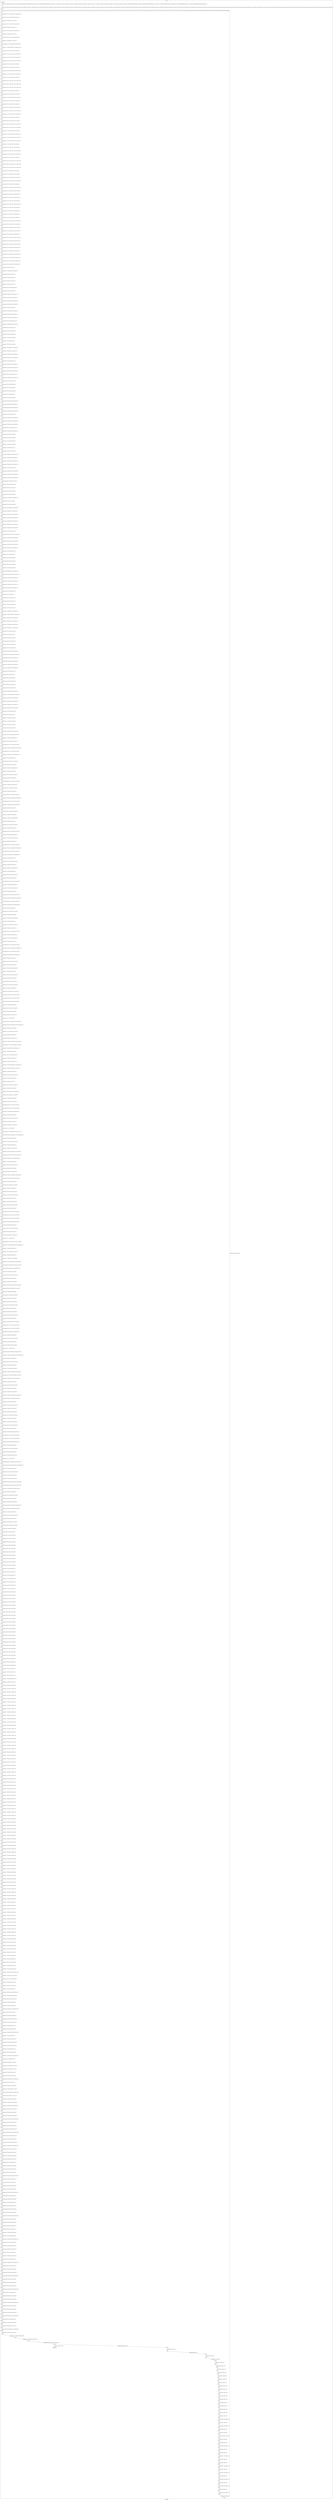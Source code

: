 digraph G {
label="Btor2XCFA";
subgraph cluster_0 {
label="main";
main_init[];
l1[];
l3[];
l4[];
l5[];
l6[];
l7[];
l8[];
l9[];
l10[];
l11[];
l12[];
l13[];
l14[];
l15[];
l16[];
l17[];
l18[];
l19[];
l20[];
l21[];
l22[];
l23[];
l24[];
l25[];
l26[];
l27[];
l28[];
l29[];
l30[];
l31[];
l32[];
l33[];
l34[];
l35[];
l36[];
l37[];
l38[];
l39[];
l40[];
l41[];
l42[];
l43[];
l44[];
l45[];
l46[];
l47[];
l48[];
l49[];
l50[];
l51[];
l52[];
l53[];
l54[];
l55[];
l56[];
l57[];
l58[];
l59[];
l60[];
l61[];
l62[];
l63[];
l64[];
l65[];
l66[];
l67[];
l68[];
l69[];
l70[];
l71[];
l72[];
l73[];
l74[];
l75[];
l76[];
l77[];
l78[];
l79[];
l80[];
l81[];
l82[];
l83[];
l84[];
l85[];
l86[];
l87[];
l88[];
l89[];
l90[];
l91[];
l92[];
l93[];
l94[];
l95[];
l96[];
l97[];
l98[];
l99[];
l100[];
l101[];
l102[];
l103[];
l104[];
l105[];
l106[];
l107[];
l108[];
l109[];
l110[];
l111[];
l112[];
l113[];
l114[];
l115[];
l116[];
l117[];
l118[];
l119[];
l120[];
l121[];
l122[];
l123[];
l124[];
l125[];
l126[];
l127[];
l128[];
l129[];
l130[];
l131[];
l132[];
l133[];
l134[];
l135[];
l136[];
l137[];
l138[];
l139[];
l140[];
l141[];
l142[];
l143[];
l144[];
l145[];
l146[];
l147[];
l148[];
l149[];
l150[];
l151[];
l152[];
l153[];
l154[];
l155[];
l156[];
l157[];
l158[];
l159[];
l160[];
l161[];
l162[];
l163[];
l164[];
l165[];
l166[];
l167[];
l168[];
l169[];
l170[];
l171[];
l172[];
l173[];
l174[];
l175[];
l176[];
l177[];
l178[];
l179[];
l180[];
l181[];
l182[];
l183[];
l184[];
l185[];
l186[];
l187[];
l188[];
l189[];
l190[];
l191[];
l192[];
l193[];
l194[];
l195[];
l196[];
l197[];
l198[];
l199[];
l200[];
l201[];
l202[];
l203[];
l204[];
l205[];
l206[];
l207[];
l208[];
l209[];
l210[];
l211[];
l212[];
l213[];
l214[];
l215[];
l216[];
l217[];
l218[];
l219[];
l220[];
l221[];
l222[];
l223[];
l224[];
l225[];
l226[];
l227[];
l228[];
l229[];
l230[];
l231[];
l232[];
l233[];
l234[];
l235[];
l236[];
l237[];
l238[];
l239[];
l240[];
l241[];
l242[];
l243[];
l244[];
l245[];
l246[];
l247[];
l248[];
l249[];
l250[];
l251[];
l252[];
l253[];
l254[];
l255[];
l256[];
l257[];
l258[];
l259[];
l260[];
l261[];
l262[];
l263[];
l264[];
l265[];
l266[];
l267[];
l268[];
l269[];
l270[];
l271[];
l272[];
l273[];
l274[];
l275[];
l276[];
l277[];
l278[];
l279[];
l280[];
l281[];
l282[];
l283[];
l284[];
l285[];
l286[];
l287[];
l288[];
l289[];
l290[];
l291[];
l292[];
l293[];
l294[];
l295[];
l296[];
l297[];
l298[];
l299[];
l300[];
l301[];
l302[];
l303[];
l304[];
l305[];
l306[];
l307[];
l308[];
l309[];
l310[];
l311[];
l312[];
l313[];
l314[];
l315[];
l316[];
l317[];
l318[];
l319[];
l320[];
l321[];
l322[];
l323[];
l324[];
l325[];
l326[];
l327[];
l328[];
l329[];
l330[];
l331[];
l332[];
l333[];
l334[];
l335[];
l336[];
l337[];
l338[];
l339[];
l340[];
l341[];
l342[];
l343[];
l344[];
l345[];
l346[];
l347[];
l348[];
l349[];
l350[];
l351[];
l352[];
l353[];
l354[];
l355[];
l356[];
l357[];
l358[];
l359[];
l360[];
l361[];
l362[];
l363[];
l364[];
l365[];
l366[];
l367[];
l368[];
l369[];
l370[];
l371[];
l372[];
l373[];
l374[];
l375[];
l376[];
l377[];
l378[];
l379[];
l380[];
l381[];
l382[];
l383[];
l384[];
l385[];
l386[];
l387[];
l388[];
l389[];
l390[];
l391[];
l392[];
l393[];
l394[];
l395[];
l396[];
l397[];
l398[];
l399[];
l400[];
l401[];
l402[];
l403[];
l404[];
l405[];
l406[];
l407[];
l408[];
l409[];
l410[];
l411[];
l412[];
l413[];
l414[];
l415[];
l416[];
l417[];
l418[];
l419[];
l420[];
l421[];
l422[];
l423[];
l424[];
l425[];
l426[];
l427[];
l428[];
l429[];
l430[];
l431[];
l432[];
l433[];
l434[];
l435[];
l436[];
l437[];
l438[];
l439[];
l440[];
l441[];
l442[];
l443[];
l444[];
l445[];
l446[];
l447[];
l448[];
l449[];
l450[];
l451[];
l452[];
l453[];
l454[];
l455[];
l456[];
l457[];
l458[];
l459[];
l460[];
l461[];
l462[];
l463[];
l464[];
l465[];
l466[];
l467[];
l468[];
l469[];
l470[];
l471[];
l472[];
l473[];
l474[];
l475[];
l476[];
l477[];
l478[];
l479[];
l480[];
l481[];
l482[];
l483[];
l484[];
l485[];
l486[];
l487[];
l488[];
l489[];
l490[];
l491[];
l492[];
l493[];
l494[];
l495[];
l496[];
l497[];
l498[];
l499[];
l500[];
l501[];
l502[];
l503[];
l504[];
l505[];
l506[];
l507[];
l508[];
l509[];
l510[];
l511[];
l512[];
l513[];
l514[];
l515[];
l516[];
l517[];
l518[];
l519[];
l520[];
l521[];
l522[];
l523[];
l524[];
l525[];
l526[];
l527[];
l528[];
l529[];
l530[];
l531[];
l532[];
l533[];
l534[];
l535[];
l536[];
l537[];
l538[];
l539[];
l540[];
l541[];
l542[];
l543[];
l544[];
l545[];
l546[];
l547[];
l548[];
l549[];
l550[];
l551[];
l552[];
l553[];
l554[];
l555[];
l556[];
l557[];
l558[];
l559[];
l560[];
l561[];
l562[];
l563[];
l564[];
l565[];
l566[];
l567[];
l568[];
l569[];
l570[];
l571[];
l572[];
l573[];
l574[];
l575[];
l576[];
l577[];
l578[];
l579[];
l580[];
l581[];
l582[];
l583[];
l584[];
l585[];
l586[];
l587[];
l588[];
l589[];
l590[];
l591[];
l592[];
l593[];
l594[];
l595[];
l596[];
l597[];
l598[];
l599[];
l600[];
l601[];
l602[];
l603[];
l604[];
l605[];
l606[];
l607[];
l608[];
l609[];
l610[];
l611[];
l612[];
l613[];
l614[];
l615[];
l616[];
l617[];
l618[];
l619[];
l620[];
l621[];
l622[];
l623[];
l624[];
l625[];
l626[];
l627[];
l628[];
l629[];
l630[];
l631[];
l632[];
l633[];
l634[];
l635[];
l636[];
l637[];
l638[];
l639[];
l640[];
l641[];
l642[];
l643[];
l644[];
l645[];
l646[];
l647[];
l648[];
l649[];
l650[];
l651[];
l652[];
l653[];
l654[];
l655[];
l656[];
l657[];
l658[];
l659[];
l660[];
l661[];
l662[];
l663[];
l664[];
l665[];
l666[];
l667[];
l668[];
l669[];
l670[];
l671[];
l672[];
l673[];
l674[];
l675[];
l676[];
l677[];
l678[];
l679[];
l680[];
l681[];
l682[];
l683[];
l684[];
l685[];
l686[];
l687[];
l688[];
l689[];
l690[];
l691[];
l692[];
l693[];
l694[];
l695[];
l696[];
l697[];
l698[];
l699[];
l700[];
l701[];
l702[];
l703[];
main_error[];
l704[];
l705[];
l706[];
l707[];
l708[];
l709[];
l710[];
l711[];
l712[];
l713[];
l714[];
l715[];
l716[];
l717[];
l718[];
l719[];
l720[];
l721[];
l722[];
l723[];
l724[];
l725[];
l726[];
l727[];
l728[];
l729[];
l730[];
l731[];
l732[];
l733[];
l734[];
l735[];
l736[];
l737[];
l738[];
l739[];
l740[];
l741[];
l742[];
l743[];
l744[];
l745[];
l746[];
l747[];
l748[];
l749[];
main_init -> l1 [label="[(assign const_5 #b00000000),(assign const_46 #b0),(assign const_99 #b00000000000000000000000000000001),(assign const_100 #b00000000000000000000000000000000),(assign const_114 #b00000010),(assign const_116 #b00000001),(assign const_118 #b00000000),(assign const_203 #b00010111),(assign const_204 #b11111111),(assign const_213 #b00011000),(assign const_222 #b00001110),(assign const_231 #b00000110),(assign const_501 #b000000000000000000000000),(assign const_503 #b00000000000000000000000000010111),(assign const_537 #b00000000000000000000000000011000),(assign const_571 #b00000000000000000000000000001110),(assign const_605 #b00000000000000000000000000000110)] "];
l3 -> l4 [label="[(havoc input_113),(havoc input_115),(havoc input_117),(havoc input_119),(havoc input_125),(havoc input_128),(havoc input_133),(havoc input_134),(havoc input_135),(havoc input_136),(havoc input_142),(havoc input_145),(havoc input_150),(havoc input_151),(havoc input_152),(havoc input_153),(havoc input_159),(havoc input_162),(havoc input_167),(havoc input_168),(havoc input_169),(havoc input_170),(havoc input_176),(havoc input_179),(havoc input_184),(havoc input_185),(havoc input_186),(havoc input_187),(havoc input_193),(havoc input_196),(havoc input_201),(havoc input_202),(havoc input_211),(havoc input_212),(havoc input_220),(havoc input_221),(havoc input_229),(havoc input_230),(havoc input_238),(havoc input_239),(havoc input_253),(havoc input_273),(havoc input_293),(havoc input_313),(havoc input_333)] "];
l4 -> l5 [label="[(assign ternary_101 (ite (= (bvnot state_49) #b1) const_99 const_100))] "];
l5 -> l6 [label="[(assign ternary_102 (ite (= state_55 #b1) const_99 const_100))] "];
l6 -> l7 [label="[(assign binary_103 (bvadd ternary_101 ternary_102))] "];
l7 -> l8 [label="[(assign ternary_104 (ite (= state_61 #b1) const_99 const_100))] "];
l8 -> l9 [label="[(assign binary_105 (bvadd binary_103 ternary_104))] "];
l9 -> l10 [label="[(assign ternary_106 (ite (= state_67 #b1) const_99 const_100))] "];
l10 -> l11 [label="[(assign binary_107 (bvadd binary_105 ternary_106))] "];
l11 -> l12 [label="[(assign ternary_108 (ite (= state_73 #b1) const_99 const_100))] "];
l12 -> l13 [label="[(assign binary_109 (bvadd binary_107 ternary_108))] "];
l13 -> l14 [label="[(assign comparison_110 (ite (bvule binary_109 const_99) #b1 #b0))] "];
l14 -> l15 [label="[(assign binary_111 (bvand (bvnot state_97) (bvnot comparison_110)))] "];
l15 -> l16 [label="[(assign ternary_120 (ite (= input_119 #b1) const_118 state_6))] "];
l16 -> l17 [label="[(assign ternary_121 (ite (= input_117 #b1) const_118 ternary_120))] "];
l17 -> l18 [label="[(assign ternary_122 (ite (= input_115 #b1) const_116 ternary_121))] "];
l18 -> l19 [label="[(assign ternary_123 (ite (= input_113 #b1) const_114 ternary_122))] "];
l19 -> l20 [label="[(assign ternary_126 (ite (= input_125 #b1) state_36 state_8))] "];
l20 -> l21 [label="[(assign ternary_129 (ite (= input_119 #b1) const_118 state_10))] "];
l21 -> l22 [label="[(assign ternary_130 (ite (= input_128 #b1) const_118 ternary_129))] "];
l22 -> l23 [label="[(assign ternary_131 (ite (= input_115 #b1) const_116 ternary_130))] "];
l23 -> l24 [label="[(assign ternary_137 (ite (= input_136 #b1) const_118 state_12))] "];
l24 -> l25 [label="[(assign ternary_138 (ite (= input_135 #b1) const_118 ternary_137))] "];
l25 -> l26 [label="[(assign ternary_139 (ite (= input_134 #b1) const_116 ternary_138))] "];
l26 -> l27 [label="[(assign ternary_140 (ite (= input_133 #b1) const_114 ternary_139))] "];
l27 -> l28 [label="[(assign ternary_143 (ite (= input_142 #b1) state_38 state_14))] "];
l28 -> l29 [label="[(assign ternary_146 (ite (= input_136 #b1) const_118 state_16))] "];
l29 -> l30 [label="[(assign ternary_147 (ite (= input_145 #b1) const_118 ternary_146))] "];
l30 -> l31 [label="[(assign ternary_148 (ite (= input_134 #b1) const_116 ternary_147))] "];
l31 -> l32 [label="[(assign ternary_154 (ite (= input_153 #b1) const_118 state_18))] "];
l32 -> l33 [label="[(assign ternary_155 (ite (= input_152 #b1) const_118 ternary_154))] "];
l33 -> l34 [label="[(assign ternary_156 (ite (= input_151 #b1) const_116 ternary_155))] "];
l34 -> l35 [label="[(assign ternary_157 (ite (= input_150 #b1) const_114 ternary_156))] "];
l35 -> l36 [label="[(assign ternary_160 (ite (= input_159 #b1) state_40 state_20))] "];
l36 -> l37 [label="[(assign ternary_163 (ite (= input_153 #b1) const_118 state_22))] "];
l37 -> l38 [label="[(assign ternary_164 (ite (= input_162 #b1) const_118 ternary_163))] "];
l38 -> l39 [label="[(assign ternary_165 (ite (= input_151 #b1) const_116 ternary_164))] "];
l39 -> l40 [label="[(assign ternary_171 (ite (= input_170 #b1) const_118 state_24))] "];
l40 -> l41 [label="[(assign ternary_172 (ite (= input_169 #b1) const_118 ternary_171))] "];
l41 -> l42 [label="[(assign ternary_173 (ite (= input_168 #b1) const_116 ternary_172))] "];
l42 -> l43 [label="[(assign ternary_174 (ite (= input_167 #b1) const_114 ternary_173))] "];
l43 -> l44 [label="[(assign ternary_177 (ite (= input_176 #b1) state_42 state_26))] "];
l44 -> l45 [label="[(assign ternary_180 (ite (= input_170 #b1) const_118 state_28))] "];
l45 -> l46 [label="[(assign ternary_181 (ite (= input_179 #b1) const_118 ternary_180))] "];
l46 -> l47 [label="[(assign ternary_182 (ite (= input_168 #b1) const_116 ternary_181))] "];
l47 -> l48 [label="[(assign ternary_188 (ite (= input_187 #b1) const_118 state_30))] "];
l48 -> l49 [label="[(assign ternary_189 (ite (= input_186 #b1) const_118 ternary_188))] "];
l49 -> l50 [label="[(assign ternary_190 (ite (= input_185 #b1) const_116 ternary_189))] "];
l50 -> l51 [label="[(assign ternary_191 (ite (= input_184 #b1) const_114 ternary_190))] "];
l51 -> l52 [label="[(assign ternary_194 (ite (= input_193 #b1) state_44 state_32))] "];
l52 -> l53 [label="[(assign ternary_197 (ite (= input_187 #b1) const_118 state_34))] "];
l53 -> l54 [label="[(assign ternary_198 (ite (= input_196 #b1) const_118 ternary_197))] "];
l54 -> l55 [label="[(assign ternary_199 (ite (= input_185 #b1) const_116 ternary_198))] "];
l55 -> l56 [label="[(assign ternary_205 (ite (= input_186 #b1) const_204 state_36))] "];
l56 -> l57 [label="[(assign ternary_206 (ite (= input_185 #b1) const_203 ternary_205))] "];
l57 -> l58 [label="[(assign ternary_207 (ite (= input_202 #b1) state_32 ternary_206))] "];
l58 -> l59 [label="[(assign ternary_208 (ite (= input_184 #b1) state_32 ternary_207))] "];
l59 -> l60 [label="[(assign ternary_209 (ite (= input_201 #b1) state_32 ternary_208))] "];
l60 -> l61 [label="[(assign ternary_214 (ite (= input_117 #b1) const_204 state_38))] "];
l61 -> l62 [label="[(assign ternary_215 (ite (= input_115 #b1) const_213 ternary_214))] "];
l62 -> l63 [label="[(assign ternary_216 (ite (= input_212 #b1) state_8 ternary_215))] "];
l63 -> l64 [label="[(assign ternary_217 (ite (= input_113 #b1) state_8 ternary_216))] "];
l64 -> l65 [label="[(assign ternary_218 (ite (= input_211 #b1) state_8 ternary_217))] "];
l65 -> l66 [label="[(assign ternary_223 (ite (= input_135 #b1) const_204 state_40))] "];
l66 -> l67 [label="[(assign ternary_224 (ite (= input_134 #b1) const_222 ternary_223))] "];
l67 -> l68 [label="[(assign ternary_225 (ite (= input_221 #b1) state_14 ternary_224))] "];
l68 -> l69 [label="[(assign ternary_226 (ite (= input_133 #b1) state_14 ternary_225))] "];
l69 -> l70 [label="[(assign ternary_227 (ite (= input_220 #b1) state_14 ternary_226))] "];
l70 -> l71 [label="[(assign ternary_232 (ite (= input_152 #b1) const_204 state_42))] "];
l71 -> l72 [label="[(assign ternary_233 (ite (= input_151 #b1) const_231 ternary_232))] "];
l72 -> l73 [label="[(assign ternary_234 (ite (= input_230 #b1) state_20 ternary_233))] "];
l73 -> l74 [label="[(assign ternary_235 (ite (= input_150 #b1) state_20 ternary_234))] "];
l74 -> l75 [label="[(assign ternary_236 (ite (= input_229 #b1) state_20 ternary_235))] "];
l75 -> l76 [label="[(assign ternary_240 (ite (= input_169 #b1) const_204 state_44))] "];
l76 -> l77 [label="[(assign ternary_241 (ite (= input_168 #b1) const_118 ternary_240))] "];
l77 -> l78 [label="[(assign ternary_242 (ite (= input_239 #b1) state_26 ternary_241))] "];
l78 -> l79 [label="[(assign ternary_243 (ite (= input_167 #b1) state_26 ternary_242))] "];
l79 -> l80 [label="[(assign ternary_244 (ite (= input_238 #b1) state_26 ternary_243))] "];
l80 -> l81 [label="[(assign binary_246 (bvor state_47 input_119))] "];
l81 -> l82 [label="[(assign binary_247 (bvand binary_246 (bvnot input_125)))] "];
l82 -> l83 [label="[(assign binary_248 (bvor binary_247 input_117))] "];
l83 -> l84 [label="[(assign binary_249 (bvor binary_248 input_212))] "];
l84 -> l85 [label="[(assign binary_250 (bvor binary_249 input_113))] "];
l85 -> l86 [label="[(assign binary_251 (bvor binary_250 input_211))] "];
l86 -> l87 [label="[(assign binary_254 (bvor (bvnot state_49) input_253))] "];
l87 -> l88 [label="[(assign binary_255 (bvor binary_254 input_128))] "];
l88 -> l89 [label="[(assign binary_256 (bvand binary_255 (bvnot input_117)))] "];
l89 -> l90 [label="[(assign binary_258 (bvand state_51 (bvnot input_253)))] "];
l90 -> l91 [label="[(assign binary_259 (bvand binary_258 (bvnot input_119)))] "];
l91 -> l92 [label="[(assign binary_260 (bvand binary_259 (bvnot input_128)))] "];
l92 -> l93 [label="[(assign binary_261 (bvor binary_260 input_125))] "];
l93 -> l94 [label="[(assign binary_262 (bvand binary_261 (bvnot input_212)))] "];
l94 -> l95 [label="[(assign binary_263 (bvand binary_262 (bvnot input_113)))] "];
l95 -> l96 [label="[(assign binary_264 (bvand binary_263 (bvnot input_211)))] "];
l96 -> l97 [label="[(assign binary_266 (bvor (bvnot state_53) input_136))] "];
l97 -> l98 [label="[(assign binary_267 (bvand binary_266 (bvnot input_142)))] "];
l98 -> l99 [label="[(assign binary_268 (bvor binary_267 input_135))] "];
l99 -> l100 [label="[(assign binary_269 (bvor binary_268 input_221))] "];
l100 -> l101 [label="[(assign binary_270 (bvor binary_269 input_133))] "];
l101 -> l102 [label="[(assign binary_271 (bvor binary_270 input_220))] "];
l102 -> l103 [label="[(assign binary_274 (bvor state_55 input_273))] "];
l103 -> l104 [label="[(assign binary_275 (bvor binary_274 input_145))] "];
l104 -> l105 [label="[(assign binary_276 (bvand binary_275 (bvnot input_135)))] "];
l105 -> l106 [label="[(assign binary_278 (bvand state_57 (bvnot input_273)))] "];
l106 -> l107 [label="[(assign binary_279 (bvand binary_278 (bvnot input_136)))] "];
l107 -> l108 [label="[(assign binary_280 (bvand binary_279 (bvnot input_145)))] "];
l108 -> l109 [label="[(assign binary_281 (bvor binary_280 input_142))] "];
l109 -> l110 [label="[(assign binary_282 (bvand binary_281 (bvnot input_221)))] "];
l110 -> l111 [label="[(assign binary_283 (bvand binary_282 (bvnot input_133)))] "];
l111 -> l112 [label="[(assign binary_284 (bvand binary_283 (bvnot input_220)))] "];
l112 -> l113 [label="[(assign binary_286 (bvor (bvnot state_59) input_153))] "];
l113 -> l114 [label="[(assign binary_287 (bvand binary_286 (bvnot input_159)))] "];
l114 -> l115 [label="[(assign binary_288 (bvor binary_287 input_152))] "];
l115 -> l116 [label="[(assign binary_289 (bvor binary_288 input_230))] "];
l116 -> l117 [label="[(assign binary_290 (bvor binary_289 input_150))] "];
l117 -> l118 [label="[(assign binary_291 (bvor binary_290 input_229))] "];
l118 -> l119 [label="[(assign binary_294 (bvor state_61 input_293))] "];
l119 -> l120 [label="[(assign binary_295 (bvor binary_294 input_162))] "];
l120 -> l121 [label="[(assign binary_296 (bvand binary_295 (bvnot input_152)))] "];
l121 -> l122 [label="[(assign binary_298 (bvand state_63 (bvnot input_293)))] "];
l122 -> l123 [label="[(assign binary_299 (bvand binary_298 (bvnot input_153)))] "];
l123 -> l124 [label="[(assign binary_300 (bvand binary_299 (bvnot input_162)))] "];
l124 -> l125 [label="[(assign binary_301 (bvor binary_300 input_159))] "];
l125 -> l126 [label="[(assign binary_302 (bvand binary_301 (bvnot input_230)))] "];
l126 -> l127 [label="[(assign binary_303 (bvand binary_302 (bvnot input_150)))] "];
l127 -> l128 [label="[(assign binary_304 (bvand binary_303 (bvnot input_229)))] "];
l128 -> l129 [label="[(assign binary_306 (bvor (bvnot state_65) input_170))] "];
l129 -> l130 [label="[(assign binary_307 (bvand binary_306 (bvnot input_176)))] "];
l130 -> l131 [label="[(assign binary_308 (bvor binary_307 input_169))] "];
l131 -> l132 [label="[(assign binary_309 (bvor binary_308 input_239))] "];
l132 -> l133 [label="[(assign binary_310 (bvor binary_309 input_167))] "];
l133 -> l134 [label="[(assign binary_311 (bvor binary_310 input_238))] "];
l134 -> l135 [label="[(assign binary_314 (bvor state_67 input_313))] "];
l135 -> l136 [label="[(assign binary_315 (bvor binary_314 input_179))] "];
l136 -> l137 [label="[(assign binary_316 (bvand binary_315 (bvnot input_169)))] "];
l137 -> l138 [label="[(assign binary_318 (bvand state_69 (bvnot input_313)))] "];
l138 -> l139 [label="[(assign binary_319 (bvand binary_318 (bvnot input_170)))] "];
l139 -> l140 [label="[(assign binary_320 (bvand binary_319 (bvnot input_179)))] "];
l140 -> l141 [label="[(assign binary_321 (bvor binary_320 input_176))] "];
l141 -> l142 [label="[(assign binary_322 (bvand binary_321 (bvnot input_239)))] "];
l142 -> l143 [label="[(assign binary_323 (bvand binary_322 (bvnot input_167)))] "];
l143 -> l144 [label="[(assign binary_324 (bvand binary_323 (bvnot input_238)))] "];
l144 -> l145 [label="[(assign binary_326 (bvor (bvnot state_71) input_187))] "];
l145 -> l146 [label="[(assign binary_327 (bvor binary_326 input_186))] "];
l146 -> l147 [label="[(assign binary_328 (bvor binary_327 input_202))] "];
l147 -> l148 [label="[(assign binary_329 (bvor binary_328 input_184))] "];
l148 -> l149 [label="[(assign binary_330 (bvor binary_329 input_201))] "];
l149 -> l150 [label="[(assign binary_331 (bvand binary_330 (bvnot input_193)))] "];
l150 -> l151 [label="[(assign binary_334 (bvor state_73 input_333))] "];
l151 -> l152 [label="[(assign binary_335 (bvor binary_334 input_196))] "];
l152 -> l153 [label="[(assign binary_336 (bvand binary_335 (bvnot input_186)))] "];
l153 -> l154 [label="[(assign binary_338 (bvand state_75 (bvnot input_333)))] "];
l154 -> l155 [label="[(assign binary_339 (bvand binary_338 (bvnot input_187)))] "];
l155 -> l156 [label="[(assign binary_340 (bvand binary_339 (bvnot input_196)))] "];
l156 -> l157 [label="[(assign binary_341 (bvand binary_340 (bvnot input_202)))] "];
l157 -> l158 [label="[(assign binary_342 (bvand binary_341 (bvnot input_184)))] "];
l158 -> l159 [label="[(assign binary_343 (bvand binary_342 (bvnot input_201)))] "];
l159 -> l160 [label="[(assign binary_344 (bvor binary_343 input_193))] "];
l160 -> l161 [label="[(assign binary_346 (bvand (bvnot state_77) (bvnot input_186)))] "];
l161 -> l162 [label="[(assign binary_347 (bvand binary_346 (bvnot input_185)))] "];
l162 -> l163 [label="[(assign binary_348 (bvand binary_347 (bvnot input_202)))] "];
l163 -> l164 [label="[(assign binary_349 (bvand binary_348 (bvnot input_184)))] "];
l164 -> l165 [label="[(assign binary_350 (bvand binary_349 (bvnot input_201)))] "];
l165 -> l166 [label="[(assign binary_351 (bvor binary_350 input_125))] "];
l166 -> l167 [label="[(assign binary_353 (bvor state_79 input_186))] "];
l167 -> l168 [label="[(assign binary_354 (bvor binary_353 input_185))] "];
l168 -> l169 [label="[(assign binary_355 (bvor binary_354 input_202))] "];
l169 -> l170 [label="[(assign binary_356 (bvor binary_355 input_184))] "];
l170 -> l171 [label="[(assign binary_357 (bvor binary_356 input_201))] "];
l171 -> l172 [label="[(assign binary_358 (bvand binary_357 (bvnot input_125)))] "];
l172 -> l173 [label="[(assign binary_360 (bvand (bvnot state_81) (bvnot input_117)))] "];
l173 -> l174 [label="[(assign binary_361 (bvand binary_360 (bvnot input_115)))] "];
l174 -> l175 [label="[(assign binary_362 (bvand binary_361 (bvnot input_212)))] "];
l175 -> l176 [label="[(assign binary_363 (bvand binary_362 (bvnot input_113)))] "];
l176 -> l177 [label="[(assign binary_364 (bvand binary_363 (bvnot input_211)))] "];
l177 -> l178 [label="[(assign binary_365 (bvor binary_364 input_142))] "];
l178 -> l179 [label="[(assign binary_367 (bvor state_83 input_117))] "];
l179 -> l180 [label="[(assign binary_368 (bvor binary_367 input_115))] "];
l180 -> l181 [label="[(assign binary_369 (bvor binary_368 input_212))] "];
l181 -> l182 [label="[(assign binary_370 (bvor binary_369 input_113))] "];
l182 -> l183 [label="[(assign binary_371 (bvor binary_370 input_211))] "];
l183 -> l184 [label="[(assign binary_372 (bvand binary_371 (bvnot input_142)))] "];
l184 -> l185 [label="[(assign binary_374 (bvand (bvnot state_85) (bvnot input_135)))] "];
l185 -> l186 [label="[(assign binary_375 (bvand binary_374 (bvnot input_134)))] "];
l186 -> l187 [label="[(assign binary_376 (bvand binary_375 (bvnot input_221)))] "];
l187 -> l188 [label="[(assign binary_377 (bvand binary_376 (bvnot input_133)))] "];
l188 -> l189 [label="[(assign binary_378 (bvand binary_377 (bvnot input_220)))] "];
l189 -> l190 [label="[(assign binary_379 (bvor binary_378 input_159))] "];
l190 -> l191 [label="[(assign binary_381 (bvor state_87 input_135))] "];
l191 -> l192 [label="[(assign binary_382 (bvor binary_381 input_134))] "];
l192 -> l193 [label="[(assign binary_383 (bvor binary_382 input_221))] "];
l193 -> l194 [label="[(assign binary_384 (bvor binary_383 input_133))] "];
l194 -> l195 [label="[(assign binary_385 (bvor binary_384 input_220))] "];
l195 -> l196 [label="[(assign binary_386 (bvand binary_385 (bvnot input_159)))] "];
l196 -> l197 [label="[(assign binary_388 (bvand (bvnot state_89) (bvnot input_152)))] "];
l197 -> l198 [label="[(assign binary_389 (bvand binary_388 (bvnot input_151)))] "];
l198 -> l199 [label="[(assign binary_390 (bvand binary_389 (bvnot input_230)))] "];
l199 -> l200 [label="[(assign binary_391 (bvand binary_390 (bvnot input_150)))] "];
l200 -> l201 [label="[(assign binary_392 (bvand binary_391 (bvnot input_229)))] "];
l201 -> l202 [label="[(assign binary_393 (bvor binary_392 input_176))] "];
l202 -> l203 [label="[(assign binary_395 (bvor state_91 input_152))] "];
l203 -> l204 [label="[(assign binary_396 (bvor binary_395 input_151))] "];
l204 -> l205 [label="[(assign binary_397 (bvor binary_396 input_230))] "];
l205 -> l206 [label="[(assign binary_398 (bvor binary_397 input_150))] "];
l206 -> l207 [label="[(assign binary_399 (bvor binary_398 input_229))] "];
l207 -> l208 [label="[(assign binary_400 (bvand binary_399 (bvnot input_176)))] "];
l208 -> l209 [label="[(assign binary_402 (bvand (bvnot state_93) (bvnot input_169)))] "];
l209 -> l210 [label="[(assign binary_403 (bvand binary_402 (bvnot input_168)))] "];
l210 -> l211 [label="[(assign binary_404 (bvand binary_403 (bvnot input_239)))] "];
l211 -> l212 [label="[(assign binary_405 (bvand binary_404 (bvnot input_167)))] "];
l212 -> l213 [label="[(assign binary_406 (bvand binary_405 (bvnot input_238)))] "];
l213 -> l214 [label="[(assign binary_407 (bvor binary_406 input_193))] "];
l214 -> l215 [label="[(assign binary_409 (bvor state_95 input_169))] "];
l215 -> l216 [label="[(assign binary_410 (bvor binary_409 input_168))] "];
l216 -> l217 [label="[(assign binary_411 (bvor binary_410 input_239))] "];
l217 -> l218 [label="[(assign binary_412 (bvor binary_411 input_167))] "];
l218 -> l219 [label="[(assign binary_413 (bvor binary_412 input_238))] "];
l219 -> l220 [label="[(assign binary_414 (bvand binary_413 (bvnot input_193)))] "];
l220 -> l221 [label="[(assign comparison_416 (ite (= const_204 state_8) #b1 #b0))] "];
l221 -> l222 [label="[(assign binary_417 (bvand state_51 comparison_416))] "];
l222 -> l223 [label="[(assign binary_418 (bvor (bvnot input_253) binary_417))] "];
l223 -> l224 [label="[(assign comparison_419 (ite (= const_213 state_8) #b1 #b0))] "];
l224 -> l225 [label="[(assign binary_420 (bvand (bvnot comparison_416) comparison_419))] "];
l225 -> l226 [label="[(assign comparison_421 (ite (= const_116 state_6) #b1 #b0))] "];
l226 -> l227 [label="[(assign binary_422 (bvand binary_420 (bvnot comparison_421)))] "];
l227 -> l228 [label="[(assign binary_423 (bvand state_51 binary_422))] "];
l228 -> l229 [label="[(assign binary_424 (bvor (bvnot input_119) binary_423))] "];
l229 -> l230 [label="[(assign binary_425 (bvand binary_418 binary_424))] "];
l230 -> l231 [label="[(assign binary_426 (bvand binary_420 comparison_421))] "];
l231 -> l232 [label="[(assign binary_427 (bvand state_51 binary_426))] "];
l232 -> l233 [label="[(assign binary_428 (bvor (bvnot input_128) binary_427))] "];
l233 -> l234 [label="[(assign binary_429 (bvand binary_425 binary_428))] "];
l234 -> l235 [label="[(assign comparison_430 (ite (= const_204 state_14) #b1 #b0))] "];
l235 -> l236 [label="[(assign binary_431 (bvand state_57 comparison_430))] "];
l236 -> l237 [label="[(assign binary_432 (bvor (bvnot input_273) binary_431))] "];
l237 -> l238 [label="[(assign binary_433 (bvand binary_429 binary_432))] "];
l238 -> l239 [label="[(assign comparison_434 (ite (= const_222 state_14) #b1 #b0))] "];
l239 -> l240 [label="[(assign binary_435 (bvand (bvnot comparison_430) comparison_434))] "];
l240 -> l241 [label="[(assign comparison_436 (ite (= const_116 state_12) #b1 #b0))] "];
l241 -> l242 [label="[(assign binary_437 (bvand binary_435 (bvnot comparison_436)))] "];
l242 -> l243 [label="[(assign binary_438 (bvand state_57 binary_437))] "];
l243 -> l244 [label="[(assign binary_439 (bvor (bvnot input_136) binary_438))] "];
l244 -> l245 [label="[(assign binary_440 (bvand binary_433 binary_439))] "];
l245 -> l246 [label="[(assign binary_441 (bvand binary_435 comparison_436))] "];
l246 -> l247 [label="[(assign binary_442 (bvand state_57 binary_441))] "];
l247 -> l248 [label="[(assign binary_443 (bvor (bvnot input_145) binary_442))] "];
l248 -> l249 [label="[(assign binary_444 (bvand binary_440 binary_443))] "];
l249 -> l250 [label="[(assign comparison_445 (ite (= const_204 state_20) #b1 #b0))] "];
l250 -> l251 [label="[(assign binary_446 (bvand state_63 comparison_445))] "];
l251 -> l252 [label="[(assign binary_447 (bvor (bvnot input_293) binary_446))] "];
l252 -> l253 [label="[(assign binary_448 (bvand binary_444 binary_447))] "];
l253 -> l254 [label="[(assign comparison_449 (ite (= const_231 state_20) #b1 #b0))] "];
l254 -> l255 [label="[(assign binary_450 (bvand (bvnot comparison_445) comparison_449))] "];
l255 -> l256 [label="[(assign comparison_451 (ite (= const_116 state_18) #b1 #b0))] "];
l256 -> l257 [label="[(assign binary_452 (bvand binary_450 (bvnot comparison_451)))] "];
l257 -> l258 [label="[(assign binary_453 (bvand state_63 binary_452))] "];
l258 -> l259 [label="[(assign binary_454 (bvor (bvnot input_153) binary_453))] "];
l259 -> l260 [label="[(assign binary_455 (bvand binary_448 binary_454))] "];
l260 -> l261 [label="[(assign binary_456 (bvand binary_450 comparison_451))] "];
l261 -> l262 [label="[(assign binary_457 (bvand state_63 binary_456))] "];
l262 -> l263 [label="[(assign binary_458 (bvor (bvnot input_162) binary_457))] "];
l263 -> l264 [label="[(assign binary_459 (bvand binary_455 binary_458))] "];
l264 -> l265 [label="[(assign comparison_460 (ite (= const_204 state_26) #b1 #b0))] "];
l265 -> l266 [label="[(assign binary_461 (bvand state_69 comparison_460))] "];
l266 -> l267 [label="[(assign binary_462 (bvor (bvnot input_313) binary_461))] "];
l267 -> l268 [label="[(assign binary_463 (bvand binary_459 binary_462))] "];
l268 -> l269 [label="[(assign comparison_464 (ite (= const_118 state_26) #b1 #b0))] "];
l269 -> l270 [label="[(assign binary_465 (bvand (bvnot comparison_460) comparison_464))] "];
l270 -> l271 [label="[(assign comparison_466 (ite (= const_116 state_24) #b1 #b0))] "];
l271 -> l272 [label="[(assign binary_467 (bvand binary_465 (bvnot comparison_466)))] "];
l272 -> l273 [label="[(assign binary_468 (bvand state_69 binary_467))] "];
l273 -> l274 [label="[(assign binary_469 (bvor (bvnot input_170) binary_468))] "];
l274 -> l275 [label="[(assign binary_470 (bvand binary_463 binary_469))] "];
l275 -> l276 [label="[(assign binary_471 (bvand binary_465 comparison_466))] "];
l276 -> l277 [label="[(assign binary_472 (bvand state_69 binary_471))] "];
l277 -> l278 [label="[(assign binary_473 (bvor (bvnot input_179) binary_472))] "];
l278 -> l279 [label="[(assign binary_474 (bvand binary_470 binary_473))] "];
l279 -> l280 [label="[(assign comparison_475 (ite (= const_204 state_32) #b1 #b0))] "];
l280 -> l281 [label="[(assign binary_476 (bvand state_75 comparison_475))] "];
l281 -> l282 [label="[(assign binary_477 (bvor (bvnot input_333) binary_476))] "];
l282 -> l283 [label="[(assign binary_478 (bvand binary_474 binary_477))] "];
l283 -> l284 [label="[(assign comparison_479 (ite (= const_203 state_32) #b1 #b0))] "];
l284 -> l285 [label="[(assign binary_480 (bvand (bvnot comparison_475) comparison_479))] "];
l285 -> l286 [label="[(assign comparison_481 (ite (= const_116 state_30) #b1 #b0))] "];
l286 -> l287 [label="[(assign binary_482 (bvand binary_480 (bvnot comparison_481)))] "];
l287 -> l288 [label="[(assign binary_483 (bvand state_75 binary_482))] "];
l288 -> l289 [label="[(assign binary_484 (bvor (bvnot input_187) binary_483))] "];
l289 -> l290 [label="[(assign binary_485 (bvand binary_478 binary_484))] "];
l290 -> l291 [label="[(assign binary_486 (bvand binary_480 comparison_481))] "];
l291 -> l292 [label="[(assign binary_487 (bvand state_75 binary_486))] "];
l292 -> l293 [label="[(assign binary_488 (bvor (bvnot input_196) binary_487))] "];
l293 -> l294 [label="[(assign binary_489 (bvand binary_485 binary_488))] "];
l294 -> l295 [label="[(assign binary_490 (bvand state_73 (bvnot state_77)))] "];
l295 -> l296 [label="[(assign binary_491 (bvor (bvnot input_186) binary_490))] "];
l296 -> l297 [label="[(assign binary_492 (bvand binary_489 binary_491))] "];
l297 -> l298 [label="[(assign binary_493 (bvand (bvnot state_71) (bvnot state_77)))] "];
l298 -> l299 [label="[(assign comparison_494 (ite (= const_118 state_30) #b1 #b0))] "];
l299 -> l300 [label="[(assign comparison_495 (ite (= const_118 state_34) #b1 #b0))] "];
l300 -> l301 [label="[(assign binary_496 (bvand comparison_494 comparison_495))] "];
l301 -> l302 [label="[(assign binary_497 (bvand binary_493 binary_496))] "];
l302 -> l303 [label="[(assign binary_498 (bvor (bvnot input_185) binary_497))] "];
l303 -> l304 [label="[(assign binary_499 (bvand binary_492 binary_498))] "];
l304 -> l305 [label="[(assign binary_500 (bvand state_75 (bvnot state_77)))] "];
l305 -> l306 [label="[(assign binary_502 (++ const_501 state_32))] "];
l306 -> l307 [label="[(assign comparison_504 (ite (bvule binary_502 const_503) #b1 #b0))] "];
l307 -> l308 [label="[(assign binary_505 (bvand (bvnot comparison_475) (bvnot comparison_504)))] "];
l308 -> l309 [label="[(assign binary_506 (bvand binary_500 binary_505))] "];
l309 -> l310 [label="[(assign binary_507 (bvor (bvnot input_202) binary_506))] "];
l310 -> l311 [label="[(assign binary_508 (bvand binary_499 binary_507))] "];
l311 -> l312 [label="[(assign binary_509 (bvand state_75 (bvnot state_77)))] "];
l312 -> l313 [label="[(assign binary_510 (bvand (bvnot comparison_475) comparison_481))] "];
l313 -> l314 [label="[(assign comparison_511 (ite (bvule const_503 binary_502) #b1 #b0))] "];
l314 -> l315 [label="[(assign binary_512 (bvand binary_510 (bvnot comparison_511)))] "];
l315 -> l316 [label="[(assign binary_513 (bvand binary_509 binary_512))] "];
l316 -> l317 [label="[(assign binary_514 (bvor (bvnot input_184) binary_513))] "];
l317 -> l318 [label="[(assign binary_515 (bvand binary_508 binary_514))] "];
l318 -> l319 [label="[(assign binary_516 (bvand state_75 (bvnot state_77)))] "];
l319 -> l320 [label="[(assign binary_517 (bvand (bvnot comparison_475) comparison_494))] "];
l320 -> l321 [label="[(assign binary_518 (bvand (bvnot comparison_511) binary_517))] "];
l321 -> l322 [label="[(assign binary_519 (bvand binary_516 binary_518))] "];
l322 -> l323 [label="[(assign binary_520 (bvor (bvnot input_201) binary_519))] "];
l323 -> l324 [label="[(assign binary_521 (bvand binary_515 binary_520))] "];
l324 -> l325 [label="[(assign binary_522 (bvand state_47 state_79))] "];
l325 -> l326 [label="[(assign binary_523 (bvor (bvnot input_125) binary_522))] "];
l326 -> l327 [label="[(assign binary_524 (bvand binary_521 binary_523))] "];
l327 -> l328 [label="[(assign binary_525 (bvand (bvnot state_49) (bvnot state_81)))] "];
l328 -> l329 [label="[(assign binary_526 (bvor (bvnot input_117) binary_525))] "];
l329 -> l330 [label="[(assign binary_527 (bvand binary_524 binary_526))] "];
l330 -> l331 [label="[(assign binary_528 (bvand state_47 (bvnot state_81)))] "];
l331 -> l332 [label="[(assign comparison_529 (ite (= const_118 state_6) #b1 #b0))] "];
l332 -> l333 [label="[(assign comparison_530 (ite (= const_118 state_10) #b1 #b0))] "];
l333 -> l334 [label="[(assign binary_531 (bvand comparison_529 comparison_530))] "];
l334 -> l335 [label="[(assign binary_532 (bvand binary_528 binary_531))] "];
l335 -> l336 [label="[(assign binary_533 (bvor (bvnot input_115) binary_532))] "];
l336 -> l337 [label="[(assign binary_534 (bvand binary_527 binary_533))] "];
l337 -> l338 [label="[(assign binary_535 (bvand state_51 (bvnot state_81)))] "];
l338 -> l339 [label="[(assign binary_536 (++ const_501 state_8))] "];
l339 -> l340 [label="[(assign comparison_538 (ite (bvule binary_536 const_537) #b1 #b0))] "];
l340 -> l341 [label="[(assign binary_539 (bvand (bvnot comparison_416) (bvnot comparison_538)))] "];
l341 -> l342 [label="[(assign binary_540 (bvand binary_535 binary_539))] "];
l342 -> l343 [label="[(assign binary_541 (bvor (bvnot input_212) binary_540))] "];
l343 -> l344 [label="[(assign binary_542 (bvand binary_534 binary_541))] "];
l344 -> l345 [label="[(assign binary_543 (bvand state_51 (bvnot state_81)))] "];
l345 -> l346 [label="[(assign binary_544 (bvand (bvnot comparison_416) comparison_421))] "];
l346 -> l347 [label="[(assign comparison_545 (ite (bvule const_537 binary_536) #b1 #b0))] "];
l347 -> l348 [label="[(assign binary_546 (bvand binary_544 (bvnot comparison_545)))] "];
l348 -> l349 [label="[(assign binary_547 (bvand binary_543 binary_546))] "];
l349 -> l350 [label="[(assign binary_548 (bvor (bvnot input_113) binary_547))] "];
l350 -> l351 [label="[(assign binary_549 (bvand binary_542 binary_548))] "];
l351 -> l352 [label="[(assign binary_550 (bvand state_51 (bvnot state_81)))] "];
l352 -> l353 [label="[(assign binary_551 (bvand (bvnot comparison_416) comparison_529))] "];
l353 -> l354 [label="[(assign binary_552 (bvand (bvnot comparison_545) binary_551))] "];
l354 -> l355 [label="[(assign binary_553 (bvand binary_550 binary_552))] "];
l355 -> l356 [label="[(assign binary_554 (bvor (bvnot input_211) binary_553))] "];
l356 -> l357 [label="[(assign binary_555 (bvand binary_549 binary_554))] "];
l357 -> l358 [label="[(assign binary_556 (bvand (bvnot state_53) state_83))] "];
l358 -> l359 [label="[(assign binary_557 (bvor (bvnot input_142) binary_556))] "];
l359 -> l360 [label="[(assign binary_558 (bvand binary_555 binary_557))] "];
l360 -> l361 [label="[(assign binary_559 (bvand state_55 (bvnot state_85)))] "];
l361 -> l362 [label="[(assign binary_560 (bvor (bvnot input_135) binary_559))] "];
l362 -> l363 [label="[(assign binary_561 (bvand binary_558 binary_560))] "];
l363 -> l364 [label="[(assign binary_562 (bvand (bvnot state_53) (bvnot state_85)))] "];
l364 -> l365 [label="[(assign comparison_563 (ite (= const_118 state_12) #b1 #b0))] "];
l365 -> l366 [label="[(assign comparison_564 (ite (= const_118 state_16) #b1 #b0))] "];
l366 -> l367 [label="[(assign binary_565 (bvand comparison_563 comparison_564))] "];
l367 -> l368 [label="[(assign binary_566 (bvand binary_562 binary_565))] "];
l368 -> l369 [label="[(assign binary_567 (bvor (bvnot input_134) binary_566))] "];
l369 -> l370 [label="[(assign binary_568 (bvand binary_561 binary_567))] "];
l370 -> l371 [label="[(assign binary_569 (bvand state_57 (bvnot state_85)))] "];
l371 -> l372 [label="[(assign binary_570 (++ const_501 state_14))] "];
l372 -> l373 [label="[(assign comparison_572 (ite (bvule binary_570 const_571) #b1 #b0))] "];
l373 -> l374 [label="[(assign binary_573 (bvand (bvnot comparison_430) (bvnot comparison_572)))] "];
l374 -> l375 [label="[(assign binary_574 (bvand binary_569 binary_573))] "];
l375 -> l376 [label="[(assign binary_575 (bvor (bvnot input_221) binary_574))] "];
l376 -> l377 [label="[(assign binary_576 (bvand binary_568 binary_575))] "];
l377 -> l378 [label="[(assign binary_577 (bvand state_57 (bvnot state_85)))] "];
l378 -> l379 [label="[(assign binary_578 (bvand (bvnot comparison_430) comparison_436))] "];
l379 -> l380 [label="[(assign comparison_579 (ite (bvule const_571 binary_570) #b1 #b0))] "];
l380 -> l381 [label="[(assign binary_580 (bvand binary_578 (bvnot comparison_579)))] "];
l381 -> l382 [label="[(assign binary_581 (bvand binary_577 binary_580))] "];
l382 -> l383 [label="[(assign binary_582 (bvor (bvnot input_133) binary_581))] "];
l383 -> l384 [label="[(assign binary_583 (bvand binary_576 binary_582))] "];
l384 -> l385 [label="[(assign binary_584 (bvand state_57 (bvnot state_85)))] "];
l385 -> l386 [label="[(assign binary_585 (bvand (bvnot comparison_430) comparison_563))] "];
l386 -> l387 [label="[(assign binary_586 (bvand (bvnot comparison_579) binary_585))] "];
l387 -> l388 [label="[(assign binary_587 (bvand binary_584 binary_586))] "];
l388 -> l389 [label="[(assign binary_588 (bvor (bvnot input_220) binary_587))] "];
l389 -> l390 [label="[(assign binary_589 (bvand binary_583 binary_588))] "];
l390 -> l391 [label="[(assign binary_590 (bvand (bvnot state_59) state_87))] "];
l391 -> l392 [label="[(assign binary_591 (bvor (bvnot input_159) binary_590))] "];
l392 -> l393 [label="[(assign binary_592 (bvand binary_589 binary_591))] "];
l393 -> l394 [label="[(assign binary_593 (bvand state_61 (bvnot state_89)))] "];
l394 -> l395 [label="[(assign binary_594 (bvor (bvnot input_152) binary_593))] "];
l395 -> l396 [label="[(assign binary_595 (bvand binary_592 binary_594))] "];
l396 -> l397 [label="[(assign binary_596 (bvand (bvnot state_59) (bvnot state_89)))] "];
l397 -> l398 [label="[(assign comparison_597 (ite (= const_118 state_18) #b1 #b0))] "];
l398 -> l399 [label="[(assign comparison_598 (ite (= const_118 state_22) #b1 #b0))] "];
l399 -> l400 [label="[(assign binary_599 (bvand comparison_597 comparison_598))] "];
l400 -> l401 [label="[(assign binary_600 (bvand binary_596 binary_599))] "];
l401 -> l402 [label="[(assign binary_601 (bvor (bvnot input_151) binary_600))] "];
l402 -> l403 [label="[(assign binary_602 (bvand binary_595 binary_601))] "];
l403 -> l404 [label="[(assign binary_603 (bvand state_63 (bvnot state_89)))] "];
l404 -> l405 [label="[(assign binary_604 (++ const_501 state_20))] "];
l405 -> l406 [label="[(assign comparison_606 (ite (bvule binary_604 const_605) #b1 #b0))] "];
l406 -> l407 [label="[(assign binary_607 (bvand (bvnot comparison_445) (bvnot comparison_606)))] "];
l407 -> l408 [label="[(assign binary_608 (bvand binary_603 binary_607))] "];
l408 -> l409 [label="[(assign binary_609 (bvor (bvnot input_230) binary_608))] "];
l409 -> l410 [label="[(assign binary_610 (bvand binary_602 binary_609))] "];
l410 -> l411 [label="[(assign binary_611 (bvand state_63 (bvnot state_89)))] "];
l411 -> l412 [label="[(assign binary_612 (bvand (bvnot comparison_445) comparison_451))] "];
l412 -> l413 [label="[(assign comparison_613 (ite (bvule const_605 binary_604) #b1 #b0))] "];
l413 -> l414 [label="[(assign binary_614 (bvand binary_612 (bvnot comparison_613)))] "];
l414 -> l415 [label="[(assign binary_615 (bvand binary_611 binary_614))] "];
l415 -> l416 [label="[(assign binary_616 (bvor (bvnot input_150) binary_615))] "];
l416 -> l417 [label="[(assign binary_617 (bvand binary_610 binary_616))] "];
l417 -> l418 [label="[(assign binary_618 (bvand state_63 (bvnot state_89)))] "];
l418 -> l419 [label="[(assign binary_619 (bvand (bvnot comparison_445) comparison_597))] "];
l419 -> l420 [label="[(assign binary_620 (bvand (bvnot comparison_613) binary_619))] "];
l420 -> l421 [label="[(assign binary_621 (bvand binary_618 binary_620))] "];
l421 -> l422 [label="[(assign binary_622 (bvor (bvnot input_229) binary_621))] "];
l422 -> l423 [label="[(assign binary_623 (bvand binary_617 binary_622))] "];
l423 -> l424 [label="[(assign binary_624 (bvand (bvnot state_65) state_91))] "];
l424 -> l425 [label="[(assign binary_625 (bvor (bvnot input_176) binary_624))] "];
l425 -> l426 [label="[(assign binary_626 (bvand binary_623 binary_625))] "];
l426 -> l427 [label="[(assign binary_627 (bvand state_67 (bvnot state_93)))] "];
l427 -> l428 [label="[(assign binary_628 (bvor (bvnot input_169) binary_627))] "];
l428 -> l429 [label="[(assign binary_629 (bvand binary_626 binary_628))] "];
l429 -> l430 [label="[(assign binary_630 (bvand (bvnot state_65) (bvnot state_93)))] "];
l430 -> l431 [label="[(assign comparison_631 (ite (= const_118 state_24) #b1 #b0))] "];
l431 -> l432 [label="[(assign comparison_632 (ite (= const_118 state_28) #b1 #b0))] "];
l432 -> l433 [label="[(assign binary_633 (bvand comparison_631 comparison_632))] "];
l433 -> l434 [label="[(assign binary_634 (bvand binary_630 binary_633))] "];
l434 -> l435 [label="[(assign binary_635 (bvor (bvnot input_168) binary_634))] "];
l435 -> l436 [label="[(assign binary_636 (bvand binary_629 binary_635))] "];
l436 -> l437 [label="[(assign binary_637 (bvand state_69 (bvnot state_93)))] "];
l437 -> l438 [label="[(assign binary_638 (++ const_501 state_26))] "];
l438 -> l439 [label="[(assign comparison_639 (ite (bvule binary_638 const_100) #b1 #b0))] "];
l439 -> l440 [label="[(assign binary_640 (bvand (bvnot comparison_460) (bvnot comparison_639)))] "];
l440 -> l441 [label="[(assign binary_641 (bvand binary_637 binary_640))] "];
l441 -> l442 [label="[(assign binary_642 (bvor (bvnot input_239) binary_641))] "];
l442 -> l443 [label="[(assign binary_643 (bvand binary_636 binary_642))] "];
l443 -> l444 [label="[(assign binary_644 (bvand state_69 (bvnot state_93)))] "];
l444 -> l445 [label="[(assign binary_645 (bvand (bvnot comparison_460) comparison_466))] "];
l445 -> l446 [label="[(assign comparison_646 (ite (bvule const_100 binary_638) #b1 #b0))] "];
l446 -> l447 [label="[(assign binary_647 (bvand binary_645 (bvnot comparison_646)))] "];
l447 -> l448 [label="[(assign binary_648 (bvand binary_644 binary_647))] "];
l448 -> l449 [label="[(assign binary_649 (bvor (bvnot input_167) binary_648))] "];
l449 -> l450 [label="[(assign binary_650 (bvand binary_643 binary_649))] "];
l450 -> l451 [label="[(assign binary_651 (bvand state_69 (bvnot state_93)))] "];
l451 -> l452 [label="[(assign binary_652 (bvand (bvnot comparison_460) comparison_631))] "];
l452 -> l453 [label="[(assign binary_653 (bvand (bvnot comparison_646) binary_652))] "];
l453 -> l454 [label="[(assign binary_654 (bvand binary_651 binary_653))] "];
l454 -> l455 [label="[(assign binary_655 (bvor (bvnot input_238) binary_654))] "];
l455 -> l456 [label="[(assign binary_656 (bvand binary_650 binary_655))] "];
l456 -> l457 [label="[(assign binary_657 (bvand (bvnot state_71) state_95))] "];
l457 -> l458 [label="[(assign binary_658 (bvor (bvnot input_193) binary_657))] "];
l458 -> l459 [label="[(assign binary_659 (bvand binary_656 binary_658))] "];
l459 -> l460 [label="[(assign binary_660 (bvor input_253 input_119))] "];
l460 -> l461 [label="[(assign binary_661 (bvor input_128 binary_660))] "];
l461 -> l462 [label="[(assign binary_662 (bvor input_273 binary_661))] "];
l462 -> l463 [label="[(assign binary_663 (bvor input_136 binary_662))] "];
l463 -> l464 [label="[(assign binary_664 (bvor input_145 binary_663))] "];
l464 -> l465 [label="[(assign binary_665 (bvor input_293 binary_664))] "];
l465 -> l466 [label="[(assign binary_666 (bvor input_153 binary_665))] "];
l466 -> l467 [label="[(assign binary_667 (bvor input_162 binary_666))] "];
l467 -> l468 [label="[(assign binary_668 (bvor input_313 binary_667))] "];
l468 -> l469 [label="[(assign binary_669 (bvor input_170 binary_668))] "];
l469 -> l470 [label="[(assign binary_670 (bvor input_179 binary_669))] "];
l470 -> l471 [label="[(assign binary_671 (bvor input_333 binary_670))] "];
l471 -> l472 [label="[(assign binary_672 (bvor input_187 binary_671))] "];
l472 -> l473 [label="[(assign binary_673 (bvor input_196 binary_672))] "];
l473 -> l474 [label="[(assign binary_674 (bvor input_186 binary_673))] "];
l474 -> l475 [label="[(assign binary_675 (bvor input_185 binary_674))] "];
l475 -> l476 [label="[(assign binary_676 (bvor input_202 binary_675))] "];
l476 -> l477 [label="[(assign binary_677 (bvor input_184 binary_676))] "];
l477 -> l478 [label="[(assign binary_678 (bvor input_201 binary_677))] "];
l478 -> l479 [label="[(assign binary_679 (bvor input_125 binary_678))] "];
l479 -> l480 [label="[(assign binary_680 (bvor input_117 binary_679))] "];
l480 -> l481 [label="[(assign binary_681 (bvor input_115 binary_680))] "];
l481 -> l482 [label="[(assign binary_682 (bvor input_212 binary_681))] "];
l482 -> l483 [label="[(assign binary_683 (bvor input_113 binary_682))] "];
l483 -> l484 [label="[(assign binary_684 (bvor input_211 binary_683))] "];
l484 -> l485 [label="[(assign binary_685 (bvor input_142 binary_684))] "];
l485 -> l486 [label="[(assign binary_686 (bvor input_135 binary_685))] "];
l486 -> l487 [label="[(assign binary_687 (bvor input_134 binary_686))] "];
l487 -> l488 [label="[(assign binary_688 (bvor input_221 binary_687))] "];
l488 -> l489 [label="[(assign binary_689 (bvor input_133 binary_688))] "];
l489 -> l490 [label="[(assign binary_690 (bvor input_220 binary_689))] "];
l490 -> l491 [label="[(assign binary_691 (bvor input_159 binary_690))] "];
l491 -> l492 [label="[(assign binary_692 (bvor input_152 binary_691))] "];
l492 -> l493 [label="[(assign binary_693 (bvor input_151 binary_692))] "];
l493 -> l494 [label="[(assign binary_694 (bvor input_230 binary_693))] "];
l494 -> l495 [label="[(assign binary_695 (bvor input_150 binary_694))] "];
l495 -> l496 [label="[(assign binary_696 (bvor input_229 binary_695))] "];
l496 -> l497 [label="[(assign binary_697 (bvor input_176 binary_696))] "];
l497 -> l498 [label="[(assign binary_698 (bvor input_169 binary_697))] "];
l498 -> l499 [label="[(assign binary_699 (bvor input_168 binary_698))] "];
l499 -> l500 [label="[(assign binary_700 (bvor input_239 binary_699))] "];
l500 -> l501 [label="[(assign binary_701 (bvor input_167 binary_700))] "];
l501 -> l502 [label="[(assign binary_702 (bvor input_238 binary_701))] "];
l502 -> l503 [label="[(assign binary_703 (bvor input_193 binary_702))] "];
l503 -> l504 [label="[(assign binary_704 (bvand binary_659 binary_703))] "];
l504 -> l505 [label="[(assign binary_705 (bvand input_253 input_119))] "];
l505 -> l506 [label="[(assign binary_706 (bvand input_128 binary_660))] "];
l506 -> l507 [label="[(assign binary_707 (bvor binary_705 binary_706))] "];
l507 -> l508 [label="[(assign binary_708 (bvand input_273 binary_661))] "];
l508 -> l509 [label="[(assign binary_709 (bvor binary_707 binary_708))] "];
l509 -> l510 [label="[(assign binary_710 (bvand input_136 binary_662))] "];
l510 -> l511 [label="[(assign binary_711 (bvor binary_709 binary_710))] "];
l511 -> l512 [label="[(assign binary_712 (bvand input_145 binary_663))] "];
l512 -> l513 [label="[(assign binary_713 (bvor binary_711 binary_712))] "];
l513 -> l514 [label="[(assign binary_714 (bvand input_293 binary_664))] "];
l514 -> l515 [label="[(assign binary_715 (bvor binary_713 binary_714))] "];
l515 -> l516 [label="[(assign binary_716 (bvand input_153 binary_665))] "];
l516 -> l517 [label="[(assign binary_717 (bvor binary_715 binary_716))] "];
l517 -> l518 [label="[(assign binary_718 (bvand input_162 binary_666))] "];
l518 -> l519 [label="[(assign binary_719 (bvor binary_717 binary_718))] "];
l519 -> l520 [label="[(assign binary_720 (bvand input_313 binary_667))] "];
l520 -> l521 [label="[(assign binary_721 (bvor binary_719 binary_720))] "];
l521 -> l522 [label="[(assign binary_722 (bvand input_170 binary_668))] "];
l522 -> l523 [label="[(assign binary_723 (bvor binary_721 binary_722))] "];
l523 -> l524 [label="[(assign binary_724 (bvand input_179 binary_669))] "];
l524 -> l525 [label="[(assign binary_725 (bvor binary_723 binary_724))] "];
l525 -> l526 [label="[(assign binary_726 (bvand input_333 binary_670))] "];
l526 -> l527 [label="[(assign binary_727 (bvor binary_725 binary_726))] "];
l527 -> l528 [label="[(assign binary_728 (bvand input_187 binary_671))] "];
l528 -> l529 [label="[(assign binary_729 (bvor binary_727 binary_728))] "];
l529 -> l530 [label="[(assign binary_730 (bvand input_196 binary_672))] "];
l530 -> l531 [label="[(assign binary_731 (bvor binary_729 binary_730))] "];
l531 -> l532 [label="[(assign binary_732 (bvand input_186 binary_673))] "];
l532 -> l533 [label="[(assign binary_733 (bvor binary_731 binary_732))] "];
l533 -> l534 [label="[(assign binary_734 (bvand input_185 binary_674))] "];
l534 -> l535 [label="[(assign binary_735 (bvor binary_733 binary_734))] "];
l535 -> l536 [label="[(assign binary_736 (bvand input_202 binary_675))] "];
l536 -> l537 [label="[(assign binary_737 (bvor binary_735 binary_736))] "];
l537 -> l538 [label="[(assign binary_738 (bvand input_184 binary_676))] "];
l538 -> l539 [label="[(assign binary_739 (bvor binary_737 binary_738))] "];
l539 -> l540 [label="[(assign binary_740 (bvand input_201 binary_677))] "];
l540 -> l541 [label="[(assign binary_741 (bvor binary_739 binary_740))] "];
l541 -> l542 [label="[(assign binary_742 (bvand input_125 binary_678))] "];
l542 -> l543 [label="[(assign binary_743 (bvor binary_741 binary_742))] "];
l543 -> l544 [label="[(assign binary_744 (bvand input_117 binary_679))] "];
l544 -> l545 [label="[(assign binary_745 (bvor binary_743 binary_744))] "];
l545 -> l546 [label="[(assign binary_746 (bvand input_115 binary_680))] "];
l546 -> l547 [label="[(assign binary_747 (bvor binary_745 binary_746))] "];
l547 -> l548 [label="[(assign binary_748 (bvand input_212 binary_681))] "];
l548 -> l549 [label="[(assign binary_749 (bvor binary_747 binary_748))] "];
l549 -> l550 [label="[(assign binary_750 (bvand input_113 binary_682))] "];
l550 -> l551 [label="[(assign binary_751 (bvor binary_749 binary_750))] "];
l551 -> l552 [label="[(assign binary_752 (bvand input_211 binary_683))] "];
l552 -> l553 [label="[(assign binary_753 (bvor binary_751 binary_752))] "];
l553 -> l554 [label="[(assign binary_754 (bvand input_142 binary_684))] "];
l554 -> l555 [label="[(assign binary_755 (bvor binary_753 binary_754))] "];
l555 -> l556 [label="[(assign binary_756 (bvand input_135 binary_685))] "];
l556 -> l557 [label="[(assign binary_757 (bvor binary_755 binary_756))] "];
l557 -> l558 [label="[(assign binary_758 (bvand input_134 binary_686))] "];
l558 -> l559 [label="[(assign binary_759 (bvor binary_757 binary_758))] "];
l559 -> l560 [label="[(assign binary_760 (bvand input_221 binary_687))] "];
l560 -> l561 [label="[(assign binary_761 (bvor binary_759 binary_760))] "];
l561 -> l562 [label="[(assign binary_762 (bvand input_133 binary_688))] "];
l562 -> l563 [label="[(assign binary_763 (bvor binary_761 binary_762))] "];
l563 -> l564 [label="[(assign binary_764 (bvand input_220 binary_689))] "];
l564 -> l565 [label="[(assign binary_765 (bvor binary_763 binary_764))] "];
l565 -> l566 [label="[(assign binary_766 (bvand input_159 binary_690))] "];
l566 -> l567 [label="[(assign binary_767 (bvor binary_765 binary_766))] "];
l567 -> l568 [label="[(assign binary_768 (bvand input_152 binary_691))] "];
l568 -> l569 [label="[(assign binary_769 (bvor binary_767 binary_768))] "];
l569 -> l570 [label="[(assign binary_770 (bvand input_151 binary_692))] "];
l570 -> l571 [label="[(assign binary_771 (bvor binary_769 binary_770))] "];
l571 -> l572 [label="[(assign binary_772 (bvand input_230 binary_693))] "];
l572 -> l573 [label="[(assign binary_773 (bvor binary_771 binary_772))] "];
l573 -> l574 [label="[(assign binary_774 (bvand input_150 binary_694))] "];
l574 -> l575 [label="[(assign binary_775 (bvor binary_773 binary_774))] "];
l575 -> l576 [label="[(assign binary_776 (bvand input_229 binary_695))] "];
l576 -> l577 [label="[(assign binary_777 (bvor binary_775 binary_776))] "];
l577 -> l578 [label="[(assign binary_778 (bvand input_176 binary_696))] "];
l578 -> l579 [label="[(assign binary_779 (bvor binary_777 binary_778))] "];
l579 -> l580 [label="[(assign binary_780 (bvand input_169 binary_697))] "];
l580 -> l581 [label="[(assign binary_781 (bvor binary_779 binary_780))] "];
l581 -> l582 [label="[(assign binary_782 (bvand input_168 binary_698))] "];
l582 -> l583 [label="[(assign binary_783 (bvor binary_781 binary_782))] "];
l583 -> l584 [label="[(assign binary_784 (bvand input_239 binary_699))] "];
l584 -> l585 [label="[(assign binary_785 (bvor binary_783 binary_784))] "];
l585 -> l586 [label="[(assign binary_786 (bvand input_167 binary_700))] "];
l586 -> l587 [label="[(assign binary_787 (bvor binary_785 binary_786))] "];
l587 -> l588 [label="[(assign binary_788 (bvand input_238 binary_701))] "];
l588 -> l589 [label="[(assign binary_789 (bvor binary_787 binary_788))] "];
l589 -> l590 [label="[(assign binary_790 (bvand input_193 binary_702))] "];
l590 -> l591 [label="[(assign binary_791 (bvor binary_789 binary_790))] "];
l591 -> l592 [label="[(assign binary_792 (bvand binary_704 (bvnot binary_791)))] "];
l592 -> l593 [label="[(assign binary_793 (bvand state_47 (bvnot state_49)))] "];
l593 -> l594 [label="[(assign binary_794 (bvor state_47 (bvnot state_49)))] "];
l594 -> l595 [label="[(assign binary_795 (bvand state_51 binary_794))] "];
l595 -> l596 [label="[(assign binary_796 (bvor binary_793 binary_795))] "];
l596 -> l597 [label="[(assign binary_797 (bvor state_51 binary_794))] "];
l597 -> l598 [label="[(assign binary_798 (bvand (bvnot binary_796) binary_797))] "];
l598 -> l599 [label="[(assign binary_799 (bvand (bvnot state_53) state_55))] "];
l599 -> l600 [label="[(assign binary_800 (bvor (bvnot state_53) state_55))] "];
l600 -> l601 [label="[(assign binary_801 (bvand state_57 binary_800))] "];
l601 -> l602 [label="[(assign binary_802 (bvor binary_799 binary_801))] "];
l602 -> l603 [label="[(assign binary_803 (bvand binary_798 (bvnot binary_802)))] "];
l603 -> l604 [label="[(assign binary_804 (bvor state_57 binary_800))] "];
l604 -> l605 [label="[(assign binary_805 (bvand binary_803 binary_804))] "];
l605 -> l606 [label="[(assign binary_806 (bvand (bvnot state_59) state_61))] "];
l606 -> l607 [label="[(assign binary_807 (bvor (bvnot state_59) state_61))] "];
l607 -> l608 [label="[(assign binary_808 (bvand state_63 binary_807))] "];
l608 -> l609 [label="[(assign binary_809 (bvor binary_806 binary_808))] "];
l609 -> l610 [label="[(assign binary_810 (bvand binary_805 (bvnot binary_809)))] "];
l610 -> l611 [label="[(assign binary_811 (bvor state_63 binary_807))] "];
l611 -> l612 [label="[(assign binary_812 (bvand binary_810 binary_811))] "];
l612 -> l613 [label="[(assign binary_813 (bvand (bvnot state_65) state_67))] "];
l613 -> l614 [label="[(assign binary_814 (bvor (bvnot state_65) state_67))] "];
l614 -> l615 [label="[(assign binary_815 (bvand state_69 binary_814))] "];
l615 -> l616 [label="[(assign binary_816 (bvor binary_813 binary_815))] "];
l616 -> l617 [label="[(assign binary_817 (bvand binary_812 (bvnot binary_816)))] "];
l617 -> l618 [label="[(assign binary_818 (bvor state_69 binary_814))] "];
l618 -> l619 [label="[(assign binary_819 (bvand binary_817 binary_818))] "];
l619 -> l620 [label="[(assign binary_820 (bvand (bvnot state_71) state_73))] "];
l620 -> l621 [label="[(assign binary_821 (bvor (bvnot state_71) state_73))] "];
l621 -> l622 [label="[(assign binary_822 (bvand state_75 binary_821))] "];
l622 -> l623 [label="[(assign binary_823 (bvor binary_820 binary_822))] "];
l623 -> l624 [label="[(assign binary_824 (bvand binary_819 (bvnot binary_823)))] "];
l624 -> l625 [label="[(assign binary_825 (bvor state_75 binary_821))] "];
l625 -> l626 [label="[(assign binary_826 (bvand binary_824 binary_825))] "];
l626 -> l627 [label="[(assign binary_827 (bvand (bvnot state_77) state_79))] "];
l627 -> l628 [label="[(assign binary_828 (bvand binary_826 (bvnot binary_827)))] "];
l628 -> l629 [label="[(assign binary_829 (bvor (bvnot state_77) state_79))] "];
l629 -> l630 [label="[(assign binary_830 (bvand binary_828 binary_829))] "];
l630 -> l631 [label="[(assign binary_831 (bvand (bvnot state_81) state_83))] "];
l631 -> l632 [label="[(assign binary_832 (bvand binary_830 (bvnot binary_831)))] "];
l632 -> l633 [label="[(assign binary_833 (bvor (bvnot state_81) state_83))] "];
l633 -> l634 [label="[(assign binary_834 (bvand binary_832 binary_833))] "];
l634 -> l635 [label="[(assign binary_835 (bvand (bvnot state_85) state_87))] "];
l635 -> l636 [label="[(assign binary_836 (bvand binary_834 (bvnot binary_835)))] "];
l636 -> l637 [label="[(assign binary_837 (bvor (bvnot state_85) state_87))] "];
l637 -> l638 [label="[(assign binary_838 (bvand binary_836 binary_837))] "];
l638 -> l639 [label="[(assign binary_839 (bvand (bvnot state_89) state_91))] "];
l639 -> l640 [label="[(assign binary_840 (bvand binary_838 (bvnot binary_839)))] "];
l640 -> l641 [label="[(assign binary_841 (bvor (bvnot state_89) state_91))] "];
l641 -> l642 [label="[(assign binary_842 (bvand binary_840 binary_841))] "];
l642 -> l643 [label="[(assign binary_843 (bvand (bvnot state_93) state_95))] "];
l643 -> l644 [label="[(assign binary_844 (bvand binary_842 (bvnot binary_843)))] "];
l644 -> l645 [label="[(assign binary_845 (bvor (bvnot state_93) state_95))] "];
l645 -> l646 [label="[(assign binary_846 (bvand binary_844 binary_845))] "];
l646 -> l647 [label="[(assign binary_847 (bvand binary_792 binary_846))] "];
l647 -> l648 [label="[(assign binary_848 (bvand binary_256 binary_251))] "];
l648 -> l649 [label="[(assign binary_849 (bvor binary_256 binary_251))] "];
l649 -> l650 [label="[(assign binary_850 (bvand binary_264 binary_849))] "];
l650 -> l651 [label="[(assign binary_851 (bvor binary_848 binary_850))] "];
l651 -> l652 [label="[(assign binary_852 (bvor binary_264 binary_849))] "];
l652 -> l653 [label="[(assign binary_853 (bvand (bvnot binary_851) binary_852))] "];
l653 -> l654 [label="[(assign binary_854 (bvand binary_276 binary_271))] "];
l654 -> l655 [label="[(assign binary_855 (bvor binary_276 binary_271))] "];
l655 -> l656 [label="[(assign binary_856 (bvand binary_284 binary_855))] "];
l656 -> l657 [label="[(assign binary_857 (bvor binary_854 binary_856))] "];
l657 -> l658 [label="[(assign binary_858 (bvand binary_853 (bvnot binary_857)))] "];
l658 -> l659 [label="[(assign binary_859 (bvor binary_284 binary_855))] "];
l659 -> l660 [label="[(assign binary_860 (bvand binary_858 binary_859))] "];
l660 -> l661 [label="[(assign binary_861 (bvand binary_296 binary_291))] "];
l661 -> l662 [label="[(assign binary_862 (bvor binary_296 binary_291))] "];
l662 -> l663 [label="[(assign binary_863 (bvand binary_304 binary_862))] "];
l663 -> l664 [label="[(assign binary_864 (bvor binary_861 binary_863))] "];
l664 -> l665 [label="[(assign binary_865 (bvand binary_860 (bvnot binary_864)))] "];
l665 -> l666 [label="[(assign binary_866 (bvor binary_304 binary_862))] "];
l666 -> l667 [label="[(assign binary_867 (bvand binary_865 binary_866))] "];
l667 -> l668 [label="[(assign binary_868 (bvand binary_316 binary_311))] "];
l668 -> l669 [label="[(assign binary_869 (bvor binary_316 binary_311))] "];
l669 -> l670 [label="[(assign binary_870 (bvand binary_324 binary_869))] "];
l670 -> l671 [label="[(assign binary_871 (bvor binary_868 binary_870))] "];
l671 -> l672 [label="[(assign binary_872 (bvand binary_867 (bvnot binary_871)))] "];
l672 -> l673 [label="[(assign binary_873 (bvor binary_324 binary_869))] "];
l673 -> l674 [label="[(assign binary_874 (bvand binary_872 binary_873))] "];
l674 -> l675 [label="[(assign binary_875 (bvand binary_336 binary_331))] "];
l675 -> l676 [label="[(assign binary_876 (bvor binary_336 binary_331))] "];
l676 -> l677 [label="[(assign binary_877 (bvand binary_344 binary_876))] "];
l677 -> l678 [label="[(assign binary_878 (bvor binary_875 binary_877))] "];
l678 -> l679 [label="[(assign binary_879 (bvand binary_874 (bvnot binary_878)))] "];
l679 -> l680 [label="[(assign binary_880 (bvor binary_344 binary_876))] "];
l680 -> l681 [label="[(assign binary_881 (bvand binary_879 binary_880))] "];
l681 -> l682 [label="[(assign binary_882 (bvand binary_351 binary_358))] "];
l682 -> l683 [label="[(assign binary_883 (bvand binary_881 (bvnot binary_882)))] "];
l683 -> l684 [label="[(assign binary_884 (bvor binary_351 binary_358))] "];
l684 -> l685 [label="[(assign binary_885 (bvand binary_883 binary_884))] "];
l685 -> l686 [label="[(assign binary_886 (bvand binary_365 binary_372))] "];
l686 -> l687 [label="[(assign binary_887 (bvand binary_885 (bvnot binary_886)))] "];
l687 -> l688 [label="[(assign binary_888 (bvor binary_365 binary_372))] "];
l688 -> l689 [label="[(assign binary_889 (bvand binary_887 binary_888))] "];
l689 -> l690 [label="[(assign binary_890 (bvand binary_379 binary_386))] "];
l690 -> l691 [label="[(assign binary_891 (bvand binary_889 (bvnot binary_890)))] "];
l691 -> l692 [label="[(assign binary_892 (bvor binary_379 binary_386))] "];
l692 -> l693 [label="[(assign binary_893 (bvand binary_891 binary_892))] "];
l693 -> l694 [label="[(assign binary_894 (bvand binary_393 binary_400))] "];
l694 -> l695 [label="[(assign binary_895 (bvand binary_893 (bvnot binary_894)))] "];
l695 -> l696 [label="[(assign binary_896 (bvor binary_393 binary_400))] "];
l696 -> l697 [label="[(assign binary_897 (bvand binary_895 binary_896))] "];
l697 -> l698 [label="[(assign binary_898 (bvand binary_407 binary_414))] "];
l698 -> l699 [label="[(assign binary_899 (bvand binary_897 (bvnot binary_898)))] "];
l699 -> l700 [label="[(assign binary_900 (bvor binary_407 binary_414))] "];
l700 -> l701 [label="[(assign binary_901 (bvand binary_899 binary_900))] "];
l701 -> l702 [label="[(assign binary_902 (bvand binary_847 binary_901))] "];
l702 -> l703 [label="[(assign binary_903 (bvand binary_902 (bvnot state_97)))] "];
l703 -> main_error [label="[(assume (= binary_111 #b1))] "];
l703 -> l704 [label="[(assume (not (= binary_111 #b1)))] "];
l704 -> l705 [label="[(assign state_6 ternary_123)] "];
l705 -> l706 [label="[(assign state_8 ternary_126)] "];
l706 -> l707 [label="[(assign state_10 ternary_131)] "];
l707 -> l708 [label="[(assign state_12 ternary_140)] "];
l708 -> l709 [label="[(assign state_14 ternary_143)] "];
l709 -> l710 [label="[(assign state_16 ternary_148)] "];
l710 -> l711 [label="[(assign state_18 ternary_157)] "];
l711 -> l712 [label="[(assign state_20 ternary_160)] "];
l712 -> l713 [label="[(assign state_22 ternary_165)] "];
l713 -> l714 [label="[(assign state_24 ternary_174)] "];
l714 -> l715 [label="[(assign state_26 ternary_177)] "];
l715 -> l716 [label="[(assign state_28 ternary_182)] "];
l716 -> l717 [label="[(assign state_30 ternary_191)] "];
l717 -> l718 [label="[(assign state_32 ternary_194)] "];
l718 -> l719 [label="[(assign state_34 ternary_199)] "];
l719 -> l720 [label="[(assign state_36 ternary_209)] "];
l720 -> l721 [label="[(assign state_38 ternary_218)] "];
l721 -> l722 [label="[(assign state_40 ternary_227)] "];
l722 -> l723 [label="[(assign state_42 ternary_236)] "];
l723 -> l724 [label="[(assign state_44 ternary_244)] "];
l724 -> l725 [label="[(assign state_47 binary_251)] "];
l725 -> l726 [label="[(assign state_49 (bvnot binary_256))] "];
l726 -> l727 [label="[(assign state_51 binary_264)] "];
l727 -> l728 [label="[(assign state_53 (bvnot binary_271))] "];
l728 -> l729 [label="[(assign state_55 binary_276)] "];
l729 -> l730 [label="[(assign state_57 binary_284)] "];
l730 -> l731 [label="[(assign state_59 (bvnot binary_291))] "];
l731 -> l732 [label="[(assign state_61 binary_296)] "];
l732 -> l733 [label="[(assign state_63 binary_304)] "];
l733 -> l734 [label="[(assign state_65 (bvnot binary_311))] "];
l734 -> l735 [label="[(assign state_67 binary_316)] "];
l735 -> l736 [label="[(assign state_69 binary_324)] "];
l736 -> l737 [label="[(assign state_71 (bvnot binary_331))] "];
l737 -> l738 [label="[(assign state_73 binary_336)] "];
l738 -> l739 [label="[(assign state_75 binary_344)] "];
l739 -> l740 [label="[(assign state_77 (bvnot binary_351))] "];
l740 -> l741 [label="[(assign state_79 binary_358)] "];
l741 -> l742 [label="[(assign state_81 (bvnot binary_365))] "];
l742 -> l743 [label="[(assign state_83 binary_372)] "];
l743 -> l744 [label="[(assign state_85 (bvnot binary_379))] "];
l744 -> l745 [label="[(assign state_87 binary_386)] "];
l745 -> l746 [label="[(assign state_89 (bvnot binary_393))] "];
l746 -> l747 [label="[(assign state_91 binary_400)] "];
l747 -> l748 [label="[(assign state_93 (bvnot binary_407))] "];
l748 -> l749 [label="[(assign state_95 binary_414)] "];
l749 -> l3 [label="[(assign state_97 (bvnot binary_903))] "];
l1 -> l3 [label="[(assign state_6 #b00000000),(assign state_8 #b00000000),(assign state_10 #b00000000),(assign state_12 #b00000000),(assign state_14 #b00000000),(assign state_16 #b00000000),(assign state_18 #b00000000),(assign state_20 #b00000000),(assign state_22 #b00000000),(assign state_24 #b00000000),(assign state_26 #b00000000),(assign state_28 #b00000000),(assign state_30 #b00000000),(assign state_32 #b00000000),(assign state_34 #b00000000),(assign state_36 #b00000000),(assign state_38 #b00000000),(assign state_40 #b00000000),(assign state_42 #b00000000),(assign state_44 #b00000000),(assign state_47 #b0),(assign state_49 #b0),(assign state_51 #b0),(assign state_53 #b0),(assign state_55 #b0),(assign state_57 #b0),(assign state_59 #b0),(assign state_61 #b0),(assign state_63 #b0),(assign state_65 #b0),(assign state_67 #b0),(assign state_69 #b0),(assign state_71 #b0),(assign state_73 #b0),(assign state_75 #b0),(assign state_77 #b0),(assign state_79 #b0),(assign state_81 #b0),(assign state_83 #b0),(assign state_85 #b0),(assign state_87 #b0),(assign state_89 #b0),(assign state_91 #b0),(assign state_93 #b0),(assign state_95 #b0),(assign state_97 #b0)] "];

}
}
